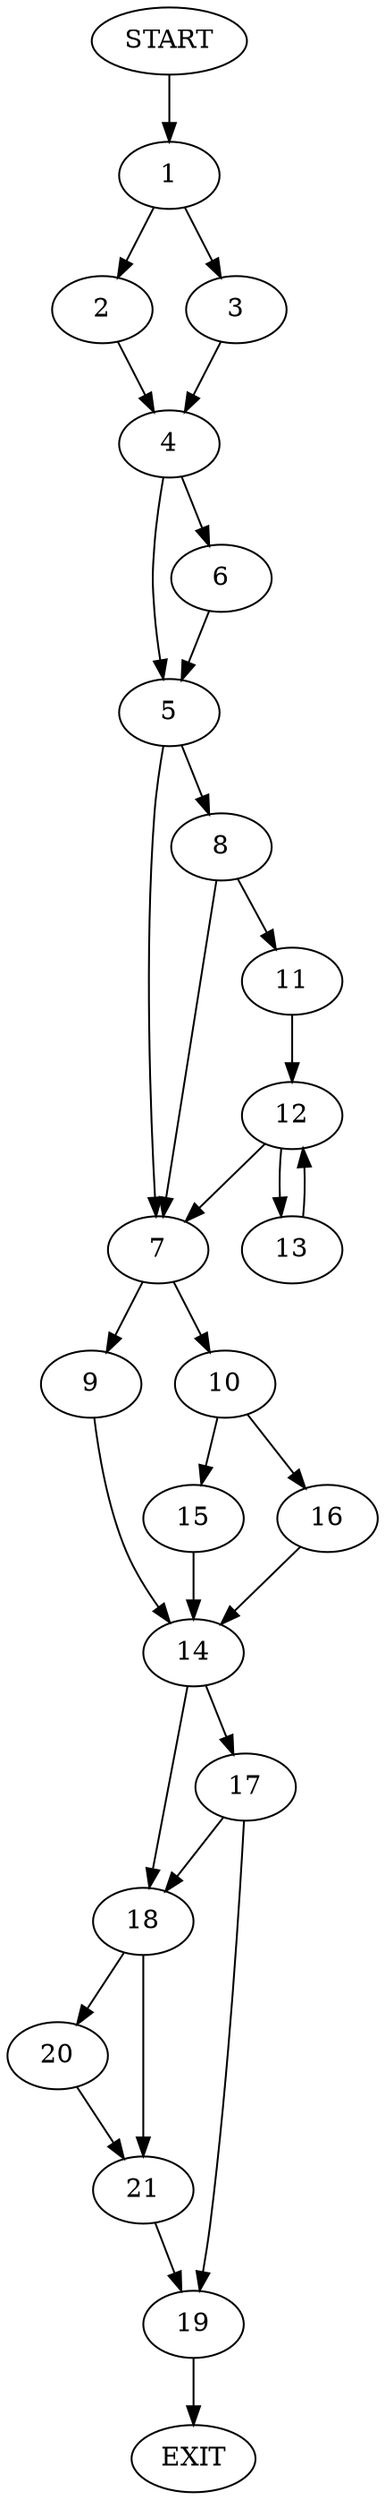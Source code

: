 digraph {
0 [label="START"]
22 [label="EXIT"]
0 -> 1
1 -> 2
1 -> 3
3 -> 4
2 -> 4
4 -> 5
4 -> 6
6 -> 5
5 -> 7
5 -> 8
7 -> 9
7 -> 10
8 -> 11
8 -> 7
11 -> 12
12 -> 13
12 -> 7
13 -> 12
9 -> 14
10 -> 15
10 -> 16
14 -> 17
14 -> 18
16 -> 14
15 -> 14
17 -> 18
17 -> 19
18 -> 20
18 -> 21
19 -> 22
20 -> 21
21 -> 19
}
